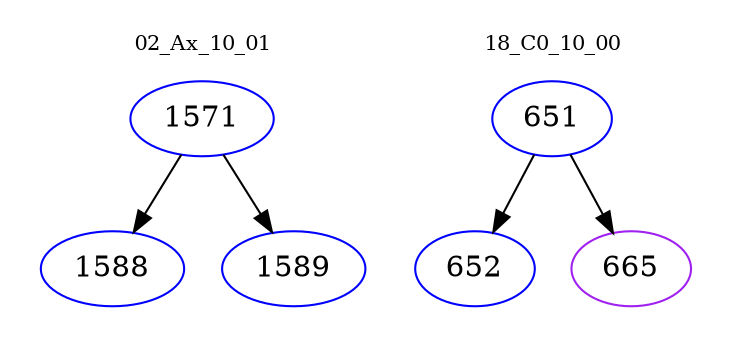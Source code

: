 digraph{
subgraph cluster_0 {
color = white
label = "02_Ax_10_01";
fontsize=10;
T0_1571 [label="1571", color="blue"]
T0_1571 -> T0_1588 [color="black"]
T0_1588 [label="1588", color="blue"]
T0_1571 -> T0_1589 [color="black"]
T0_1589 [label="1589", color="blue"]
}
subgraph cluster_1 {
color = white
label = "18_C0_10_00";
fontsize=10;
T1_651 [label="651", color="blue"]
T1_651 -> T1_652 [color="black"]
T1_652 [label="652", color="blue"]
T1_651 -> T1_665 [color="black"]
T1_665 [label="665", color="purple"]
}
}
